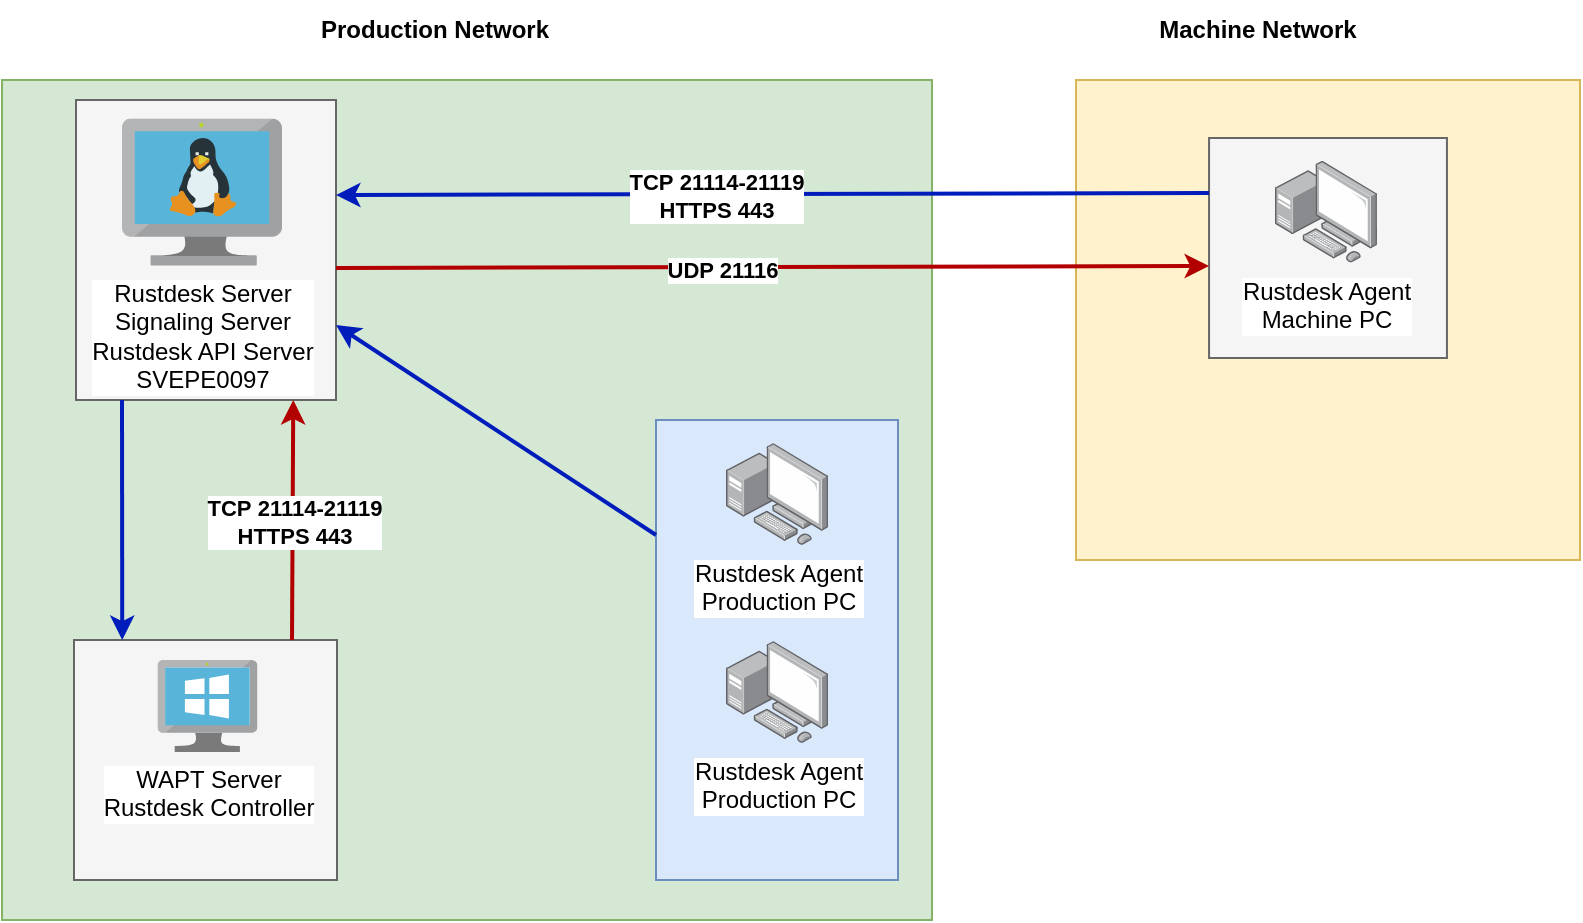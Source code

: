 <mxfile version="28.0.4">
  <diagram name="Page-1" id="Yay8gkdrrfTUArw_L0t_">
    <mxGraphModel dx="994" dy="536" grid="1" gridSize="10" guides="1" tooltips="1" connect="1" arrows="1" fold="1" page="1" pageScale="1" pageWidth="850" pageHeight="1400" math="0" shadow="0">
      <root>
        <mxCell id="0" />
        <mxCell id="1" parent="0" />
        <mxCell id="YleI4EzTrmfIdfU0BML3-26" value="" style="rounded=0;whiteSpace=wrap;html=1;fillColor=#d5e8d4;strokeColor=#82b366;" parent="1" vertex="1">
          <mxGeometry x="13" y="300" width="465" height="420" as="geometry" />
        </mxCell>
        <mxCell id="ynbUYO4sn585GT9K957H-20" value="" style="rounded=0;whiteSpace=wrap;html=1;fillColor=#f5f5f5;strokeColor=#666666;fontColor=#333333;" vertex="1" parent="1">
          <mxGeometry x="49" y="580" width="131.5" height="120" as="geometry" />
        </mxCell>
        <mxCell id="YleI4EzTrmfIdfU0BML3-15" value="" style="rounded=0;whiteSpace=wrap;html=1;fillColor=#f5f5f5;strokeColor=#666666;fontColor=#333333;" parent="1" vertex="1">
          <mxGeometry x="50" y="310" width="130" height="150" as="geometry" />
        </mxCell>
        <mxCell id="YleI4EzTrmfIdfU0BML3-51" value="" style="rounded=0;whiteSpace=wrap;html=1;fillColor=#fff2cc;strokeColor=#d6b656;" parent="1" vertex="1">
          <mxGeometry x="550" y="300" width="252" height="240" as="geometry" />
        </mxCell>
        <mxCell id="YleI4EzTrmfIdfU0BML3-27" value="" style="rounded=0;whiteSpace=wrap;html=1;fillColor=#dae8fc;strokeColor=#6c8ebf;" parent="1" vertex="1">
          <mxGeometry x="340" y="470" width="121" height="230" as="geometry" />
        </mxCell>
        <mxCell id="YleI4EzTrmfIdfU0BML3-53" style="edgeStyle=none;rounded=0;orthogonalLoop=1;jettySize=auto;html=1;strokeWidth=2;strokeColor=#001DBC;exitX=0;exitY=0.25;exitDx=0;exitDy=0;entryX=1;entryY=0.75;entryDx=0;entryDy=0;fillColor=#0050ef;" parent="1" source="YleI4EzTrmfIdfU0BML3-27" target="YleI4EzTrmfIdfU0BML3-15" edge="1">
          <mxGeometry relative="1" as="geometry">
            <mxPoint x="445.75" y="512" as="sourcePoint" />
            <mxPoint x="486.75" y="517" as="targetPoint" />
          </mxGeometry>
        </mxCell>
        <mxCell id="YleI4EzTrmfIdfU0BML3-10" value="&lt;div&gt;Rustdesk Agent&lt;/div&gt;Production PC" style="sketch=0;pointerEvents=1;shadow=0;dashed=0;html=1;strokeColor=none;fillColor=#00BEF2;labelPosition=center;verticalLabelPosition=bottom;verticalAlign=top;outlineConnect=0;align=center;shape=image;labelBackgroundColor=default;points=[];aspect=fixed;image=img/lib/allied_telesis/computer_and_terminals/Personal_Computer_with_Server.svg;" parent="1" vertex="1">
          <mxGeometry x="375" y="580" width="51" height="52" as="geometry" />
        </mxCell>
        <mxCell id="YleI4EzTrmfIdfU0BML3-17" value="" style="rounded=0;whiteSpace=wrap;html=1;fillColor=#f5f5f5;strokeColor=#666666;fontColor=#333333;" parent="1" vertex="1">
          <mxGeometry x="616.53" y="329" width="118.95" height="110" as="geometry" />
        </mxCell>
        <mxCell id="YleI4EzTrmfIdfU0BML3-31" value="&lt;b&gt;Machine Network&lt;/b&gt;" style="text;html=1;align=center;verticalAlign=middle;whiteSpace=wrap;rounded=0;" parent="1" vertex="1">
          <mxGeometry x="586" y="260" width="110" height="30" as="geometry" />
        </mxCell>
        <mxCell id="ynbUYO4sn585GT9K957H-3" value="WAPT Server&lt;div&gt;Rustdesk Controller&lt;/div&gt;" style="image;sketch=0;aspect=fixed;html=1;points=[];align=center;fontSize=12;image=img/lib/mscae/VirtualMachineWindows.svg;" vertex="1" parent="1">
          <mxGeometry x="90.75" y="590" width="50" height="46" as="geometry" />
        </mxCell>
        <mxCell id="ynbUYO4sn585GT9K957H-1" value="Rustdesk Server&lt;br&gt;&lt;div&gt;Signaling Server&lt;br&gt;Rustdesk API Server&lt;br&gt;SVEPE0097&lt;/div&gt;" style="image;sketch=0;aspect=fixed;html=1;points=[];align=center;fontSize=12;image=img/lib/mscae/VM_Linux.svg;" vertex="1" parent="1">
          <mxGeometry x="73" y="319.2" width="80" height="73.6" as="geometry" />
        </mxCell>
        <mxCell id="ynbUYO4sn585GT9K957H-7" style="edgeStyle=none;rounded=0;orthogonalLoop=1;jettySize=auto;html=1;strokeWidth=2;strokeColor=#B20000;exitX=0.25;exitY=0;exitDx=0;exitDy=0;entryX=0.25;entryY=1;entryDx=0;entryDy=0;fillColor=#e51400;" edge="1" parent="1">
          <mxGeometry relative="1" as="geometry">
            <mxPoint x="158.005" y="580" as="sourcePoint" />
            <mxPoint x="158.63" y="460.0" as="targetPoint" />
          </mxGeometry>
        </mxCell>
        <mxCell id="ynbUYO4sn585GT9K957H-26" value="&lt;b&gt;TCP&amp;nbsp;21114-21119&lt;/b&gt;&lt;div&gt;&lt;b&gt;HTTPS 443&lt;/b&gt;&lt;/div&gt;" style="edgeLabel;html=1;align=center;verticalAlign=middle;resizable=0;points=[];" vertex="1" connectable="0" parent="ynbUYO4sn585GT9K957H-7">
          <mxGeometry x="0.2" relative="1" as="geometry">
            <mxPoint y="13" as="offset" />
          </mxGeometry>
        </mxCell>
        <mxCell id="ynbUYO4sn585GT9K957H-8" value="&lt;b&gt;Production Network&lt;/b&gt;" style="text;html=1;align=center;verticalAlign=middle;whiteSpace=wrap;rounded=0;" vertex="1" parent="1">
          <mxGeometry x="158" y="260" width="142.5" height="30" as="geometry" />
        </mxCell>
        <mxCell id="ynbUYO4sn585GT9K957H-11" value="&lt;div&gt;Rustdesk Agent&lt;/div&gt;Machine PC" style="sketch=0;pointerEvents=1;shadow=0;dashed=0;html=1;strokeColor=none;fillColor=#00BEF2;labelPosition=center;verticalLabelPosition=bottom;verticalAlign=top;outlineConnect=0;align=center;shape=image;labelBackgroundColor=default;points=[];aspect=fixed;image=img/lib/allied_telesis/computer_and_terminals/Personal_Computer_with_Server.svg;" vertex="1" parent="1">
          <mxGeometry x="649.48" y="339.8" width="51" height="52" as="geometry" />
        </mxCell>
        <mxCell id="ynbUYO4sn585GT9K957H-15" value="&lt;div&gt;Rustdesk Agent&lt;/div&gt;Production PC" style="sketch=0;pointerEvents=1;shadow=0;dashed=0;html=1;strokeColor=none;fillColor=#00BEF2;labelPosition=center;verticalLabelPosition=bottom;verticalAlign=top;outlineConnect=0;align=center;shape=image;labelBackgroundColor=default;points=[];aspect=fixed;image=img/lib/allied_telesis/computer_and_terminals/Personal_Computer_with_Server.svg;" vertex="1" parent="1">
          <mxGeometry x="375" y="481" width="51" height="52" as="geometry" />
        </mxCell>
        <mxCell id="ynbUYO4sn585GT9K957H-17" style="edgeStyle=none;rounded=0;orthogonalLoop=1;jettySize=auto;html=1;strokeWidth=2;strokeColor=#B20000;exitX=1;exitY=0.5;exitDx=0;exitDy=0;entryX=0;entryY=0.5;entryDx=0;entryDy=0;fillColor=#e51400;" edge="1" parent="1">
          <mxGeometry relative="1" as="geometry">
            <mxPoint x="180" y="394" as="sourcePoint" />
            <mxPoint x="616.53" y="393" as="targetPoint" />
          </mxGeometry>
        </mxCell>
        <mxCell id="ynbUYO4sn585GT9K957H-24" value="&lt;b&gt;UDP 21116&lt;/b&gt;" style="edgeLabel;html=1;align=center;verticalAlign=middle;resizable=0;points=[];" vertex="1" connectable="0" parent="ynbUYO4sn585GT9K957H-17">
          <mxGeometry x="0.073" y="-1" relative="1" as="geometry">
            <mxPoint x="-41" as="offset" />
          </mxGeometry>
        </mxCell>
        <mxCell id="ynbUYO4sn585GT9K957H-18" value="" style="edgeStyle=none;rounded=0;orthogonalLoop=1;jettySize=auto;html=1;strokeWidth=2;strokeColor=#001DBC;exitX=0;exitY=0.25;exitDx=0;exitDy=0;entryX=1;entryY=0.25;entryDx=0;entryDy=0;fillColor=#0050ef;" edge="1" parent="1" source="YleI4EzTrmfIdfU0BML3-17">
          <mxGeometry relative="1" as="geometry">
            <mxPoint x="594.53" y="357.5" as="sourcePoint" />
            <mxPoint x="180" y="357.5" as="targetPoint" />
            <Array as="points" />
          </mxGeometry>
        </mxCell>
        <mxCell id="ynbUYO4sn585GT9K957H-23" value="&lt;b&gt;TCP&amp;nbsp;21114-21119&lt;/b&gt;&lt;div&gt;&lt;b&gt;HTTPS 443&lt;/b&gt;&lt;b&gt;&lt;/b&gt;&lt;/div&gt;" style="edgeLabel;html=1;align=center;verticalAlign=middle;resizable=0;points=[];" vertex="1" connectable="0" parent="ynbUYO4sn585GT9K957H-18">
          <mxGeometry x="0.129" y="1" relative="1" as="geometry">
            <mxPoint as="offset" />
          </mxGeometry>
        </mxCell>
        <mxCell id="ynbUYO4sn585GT9K957H-21" style="edgeStyle=none;rounded=0;orthogonalLoop=1;jettySize=auto;html=1;strokeWidth=2;strokeColor=#001DBC;exitX=0.75;exitY=1;exitDx=0;exitDy=0;fillColor=#0050ef;entryX=0.75;entryY=0;entryDx=0;entryDy=0;" edge="1" parent="1">
          <mxGeometry relative="1" as="geometry">
            <mxPoint x="73" y="460.0" as="sourcePoint" />
            <mxPoint x="73.125" y="580" as="targetPoint" />
          </mxGeometry>
        </mxCell>
      </root>
    </mxGraphModel>
  </diagram>
</mxfile>
